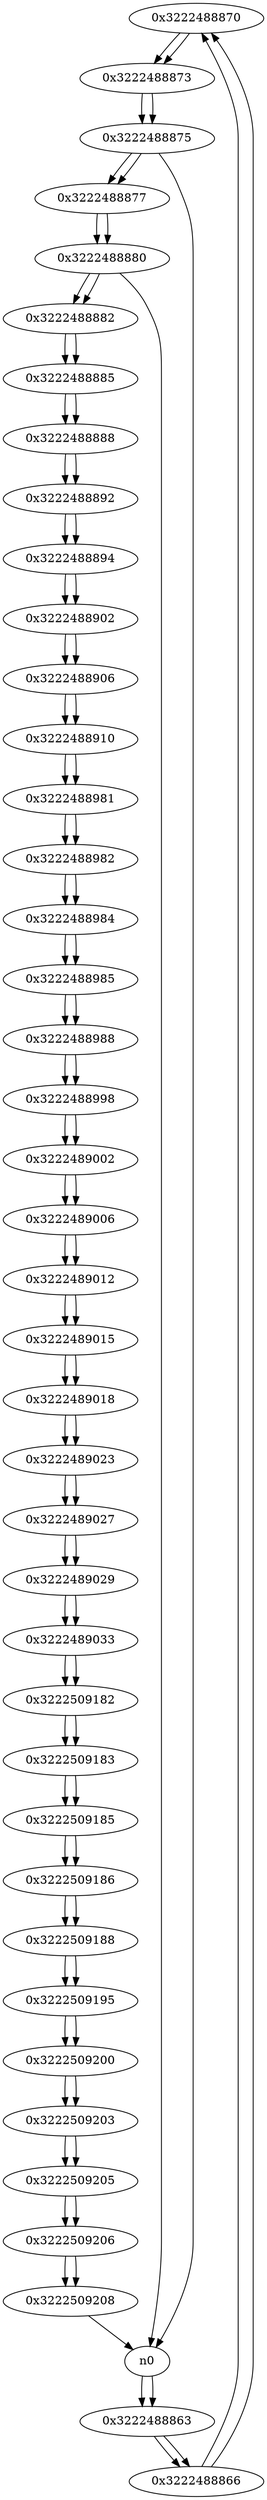 digraph G{
/* nodes */
  n1 [label="0x3222488870"]
  n2 [label="0x3222488863"]
  n3 [label="0x3222488866"]
  n4 [label="0x3222488873"]
  n5 [label="0x3222488875"]
  n6 [label="0x3222488877"]
  n7 [label="0x3222488880"]
  n8 [label="0x3222488882"]
  n9 [label="0x3222488885"]
  n10 [label="0x3222488888"]
  n11 [label="0x3222488892"]
  n12 [label="0x3222488894"]
  n13 [label="0x3222488902"]
  n14 [label="0x3222488906"]
  n15 [label="0x3222488910"]
  n16 [label="0x3222488981"]
  n17 [label="0x3222488982"]
  n18 [label="0x3222488984"]
  n19 [label="0x3222488985"]
  n20 [label="0x3222488988"]
  n21 [label="0x3222488998"]
  n22 [label="0x3222489002"]
  n23 [label="0x3222489006"]
  n24 [label="0x3222489012"]
  n25 [label="0x3222489015"]
  n26 [label="0x3222489018"]
  n27 [label="0x3222489023"]
  n28 [label="0x3222489027"]
  n29 [label="0x3222489029"]
  n30 [label="0x3222489033"]
  n31 [label="0x3222509182"]
  n32 [label="0x3222509183"]
  n33 [label="0x3222509185"]
  n34 [label="0x3222509186"]
  n35 [label="0x3222509188"]
  n36 [label="0x3222509195"]
  n37 [label="0x3222509200"]
  n38 [label="0x3222509203"]
  n39 [label="0x3222509205"]
  n40 [label="0x3222509206"]
  n41 [label="0x3222509208"]
/* edges */
n1 -> n4;
n3 -> n1;
n2 -> n3;
n0 -> n2;
n0 -> n2;
n3 -> n1;
n2 -> n3;
n4 -> n5;
n1 -> n4;
n5 -> n6;
n5 -> n0;
n4 -> n5;
n6 -> n7;
n5 -> n6;
n7 -> n8;
n7 -> n0;
n6 -> n7;
n8 -> n9;
n7 -> n8;
n9 -> n10;
n8 -> n9;
n10 -> n11;
n9 -> n10;
n11 -> n12;
n10 -> n11;
n12 -> n13;
n11 -> n12;
n13 -> n14;
n12 -> n13;
n14 -> n15;
n13 -> n14;
n15 -> n16;
n14 -> n15;
n16 -> n17;
n15 -> n16;
n17 -> n18;
n16 -> n17;
n18 -> n19;
n17 -> n18;
n19 -> n20;
n18 -> n19;
n20 -> n21;
n19 -> n20;
n21 -> n22;
n20 -> n21;
n22 -> n23;
n21 -> n22;
n23 -> n24;
n22 -> n23;
n24 -> n25;
n23 -> n24;
n25 -> n26;
n24 -> n25;
n26 -> n27;
n25 -> n26;
n27 -> n28;
n26 -> n27;
n28 -> n29;
n27 -> n28;
n29 -> n30;
n28 -> n29;
n30 -> n31;
n29 -> n30;
n31 -> n32;
n30 -> n31;
n32 -> n33;
n31 -> n32;
n33 -> n34;
n32 -> n33;
n34 -> n35;
n33 -> n34;
n35 -> n36;
n34 -> n35;
n36 -> n37;
n35 -> n36;
n37 -> n38;
n36 -> n37;
n38 -> n39;
n37 -> n38;
n39 -> n40;
n38 -> n39;
n40 -> n41;
n39 -> n40;
n41 -> n0;
n40 -> n41;
}
